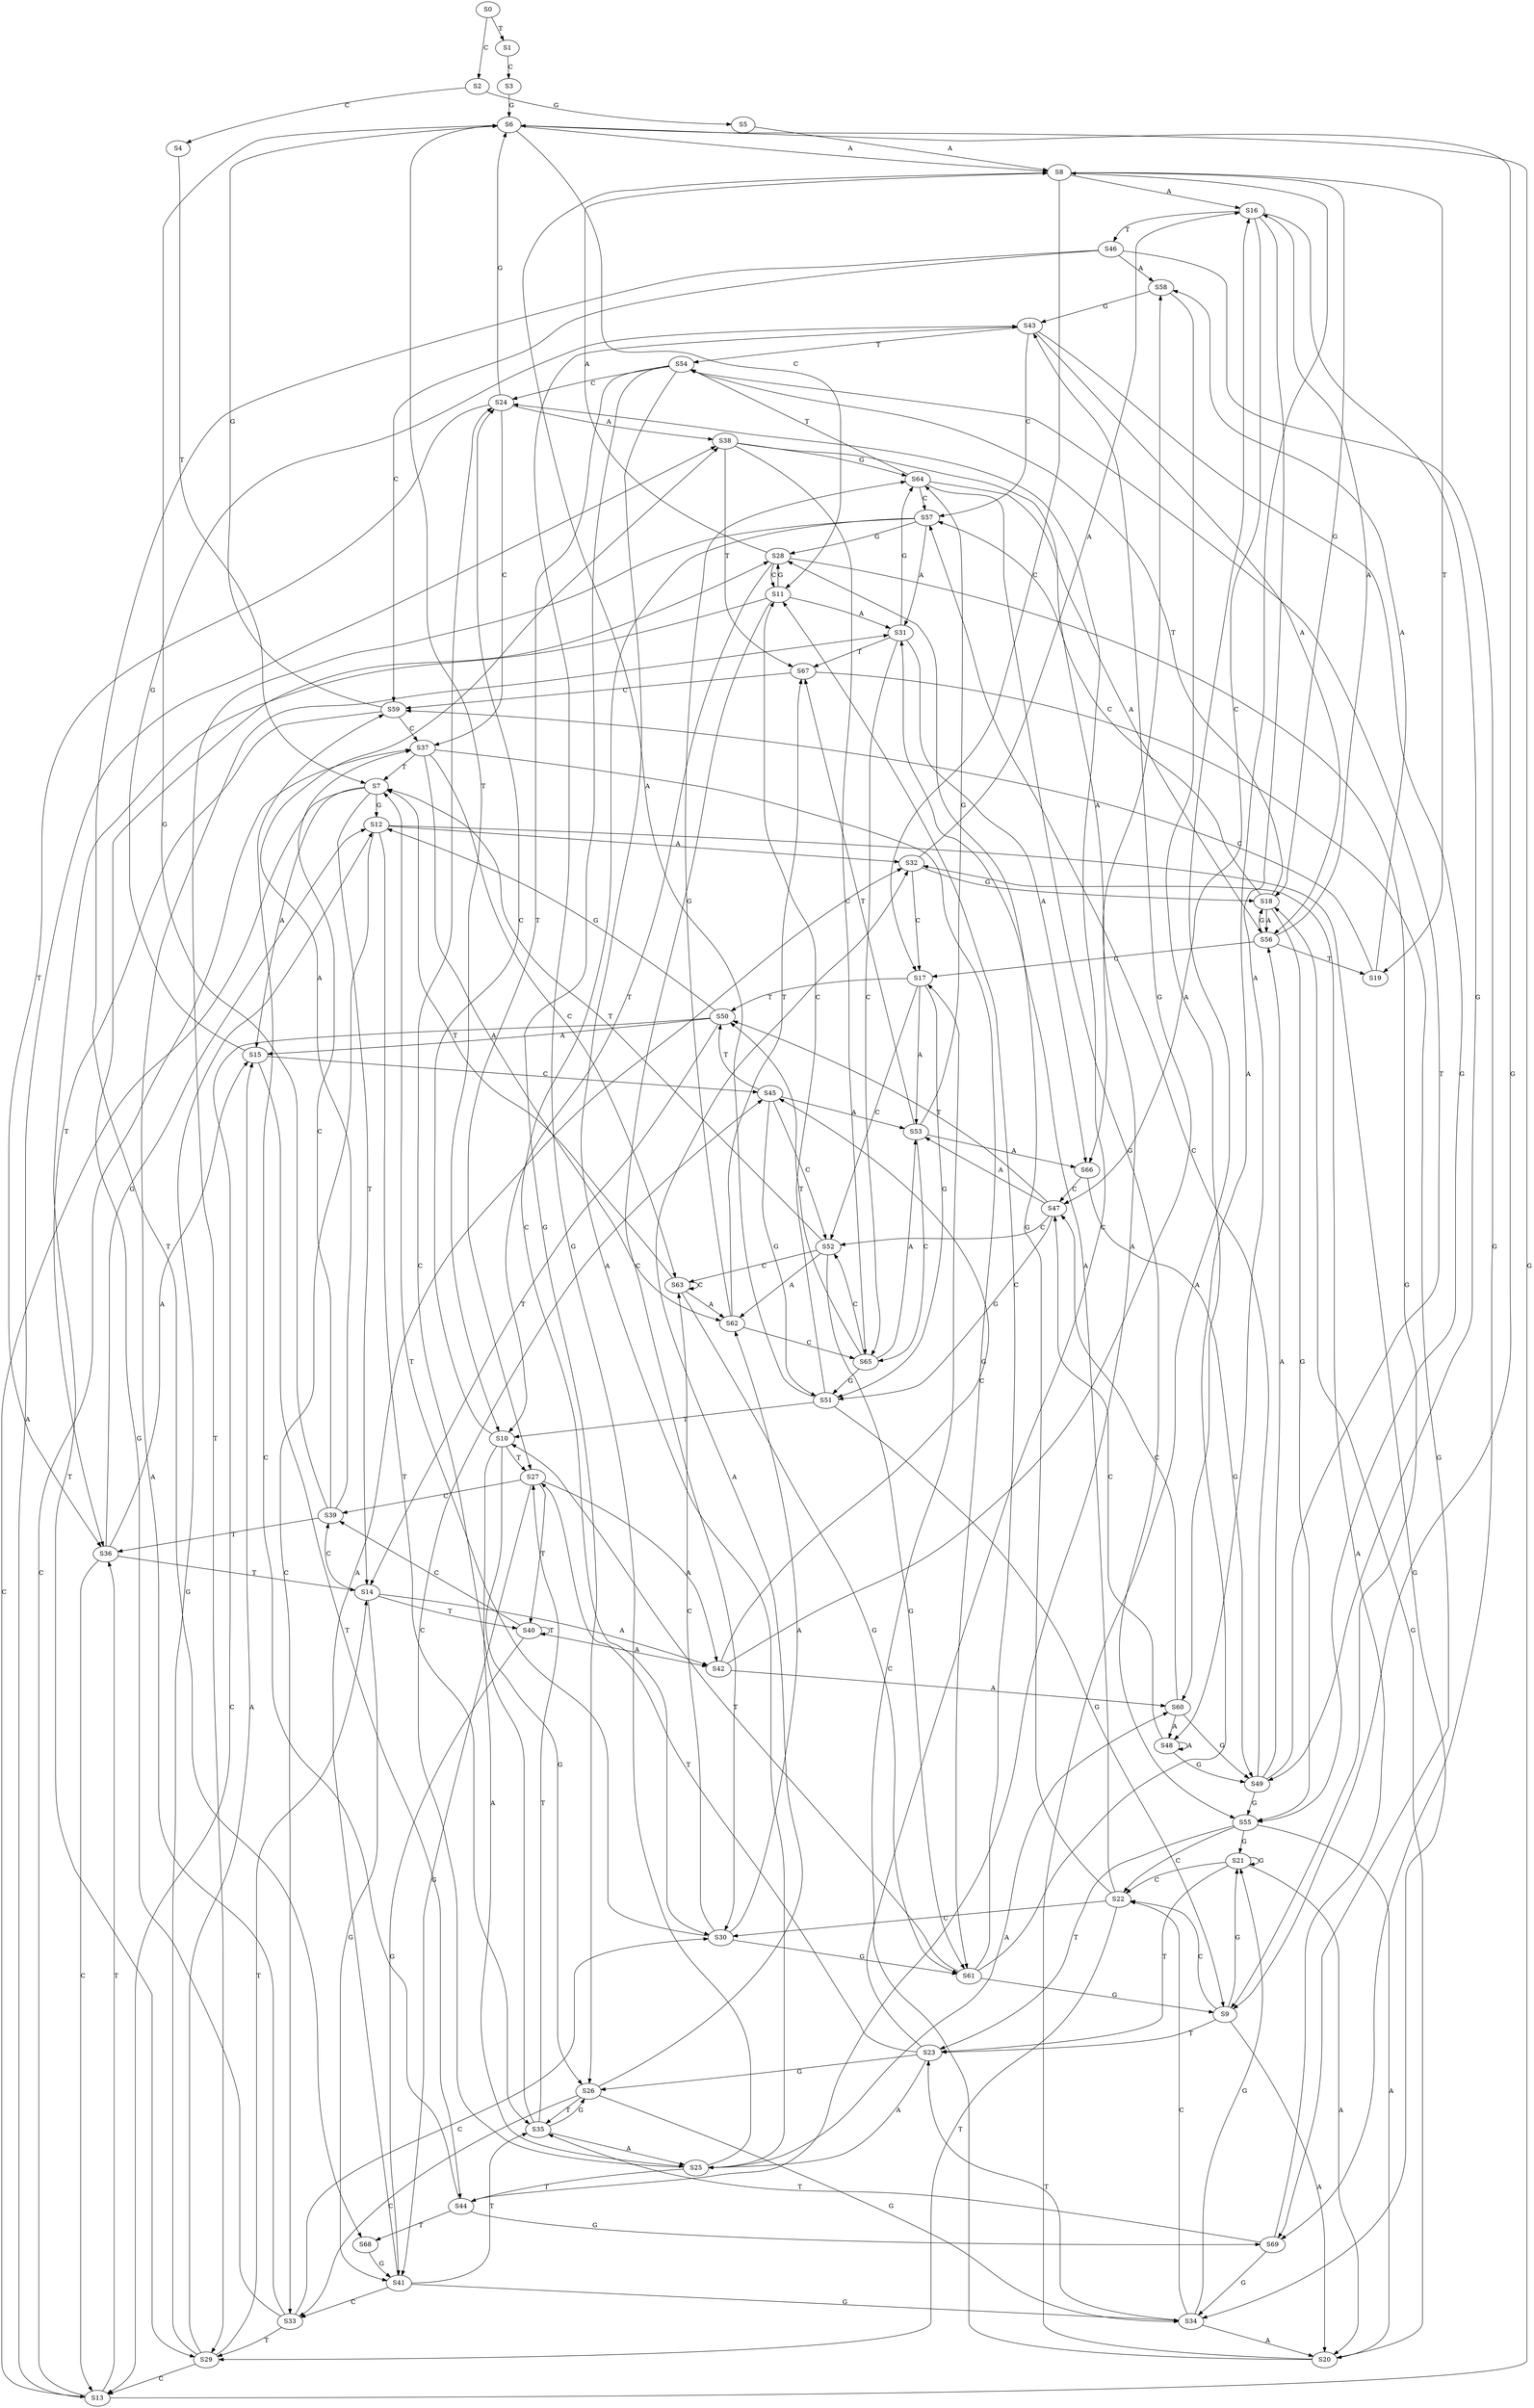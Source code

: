 strict digraph  {
	S0 -> S1 [ label = T ];
	S0 -> S2 [ label = C ];
	S1 -> S3 [ label = C ];
	S2 -> S4 [ label = C ];
	S2 -> S5 [ label = G ];
	S3 -> S6 [ label = G ];
	S4 -> S7 [ label = T ];
	S5 -> S8 [ label = A ];
	S6 -> S9 [ label = G ];
	S6 -> S10 [ label = T ];
	S6 -> S11 [ label = C ];
	S6 -> S8 [ label = A ];
	S7 -> S12 [ label = G ];
	S7 -> S13 [ label = C ];
	S7 -> S14 [ label = T ];
	S7 -> S15 [ label = A ];
	S8 -> S16 [ label = A ];
	S8 -> S17 [ label = C ];
	S8 -> S18 [ label = G ];
	S8 -> S19 [ label = T ];
	S9 -> S20 [ label = A ];
	S9 -> S21 [ label = G ];
	S9 -> S22 [ label = C ];
	S9 -> S23 [ label = T ];
	S10 -> S24 [ label = C ];
	S10 -> S25 [ label = A ];
	S10 -> S26 [ label = G ];
	S10 -> S27 [ label = T ];
	S11 -> S28 [ label = G ];
	S11 -> S29 [ label = T ];
	S11 -> S30 [ label = C ];
	S11 -> S31 [ label = A ];
	S12 -> S32 [ label = A ];
	S12 -> S33 [ label = C ];
	S12 -> S34 [ label = G ];
	S12 -> S35 [ label = T ];
	S13 -> S36 [ label = T ];
	S13 -> S6 [ label = G ];
	S13 -> S37 [ label = C ];
	S13 -> S38 [ label = A ];
	S14 -> S39 [ label = C ];
	S14 -> S40 [ label = T ];
	S14 -> S41 [ label = G ];
	S14 -> S42 [ label = A ];
	S15 -> S43 [ label = G ];
	S15 -> S44 [ label = T ];
	S15 -> S45 [ label = C ];
	S16 -> S46 [ label = T ];
	S16 -> S47 [ label = C ];
	S16 -> S48 [ label = A ];
	S16 -> S49 [ label = G ];
	S17 -> S50 [ label = T ];
	S17 -> S51 [ label = G ];
	S17 -> S52 [ label = C ];
	S17 -> S53 [ label = A ];
	S18 -> S54 [ label = T ];
	S18 -> S55 [ label = G ];
	S18 -> S56 [ label = A ];
	S18 -> S57 [ label = C ];
	S19 -> S58 [ label = A ];
	S19 -> S59 [ label = C ];
	S20 -> S16 [ label = A ];
	S20 -> S18 [ label = G ];
	S20 -> S17 [ label = C ];
	S21 -> S23 [ label = T ];
	S21 -> S22 [ label = C ];
	S21 -> S21 [ label = G ];
	S21 -> S20 [ label = A ];
	S22 -> S29 [ label = T ];
	S22 -> S30 [ label = C ];
	S22 -> S31 [ label = A ];
	S22 -> S28 [ label = G ];
	S23 -> S25 [ label = A ];
	S23 -> S24 [ label = C ];
	S23 -> S26 [ label = G ];
	S23 -> S27 [ label = T ];
	S24 -> S36 [ label = T ];
	S24 -> S6 [ label = G ];
	S24 -> S38 [ label = A ];
	S24 -> S37 [ label = C ];
	S25 -> S44 [ label = T ];
	S25 -> S43 [ label = G ];
	S25 -> S60 [ label = A ];
	S25 -> S45 [ label = C ];
	S26 -> S35 [ label = T ];
	S26 -> S34 [ label = G ];
	S26 -> S32 [ label = A ];
	S26 -> S33 [ label = C ];
	S27 -> S39 [ label = C ];
	S27 -> S41 [ label = G ];
	S27 -> S42 [ label = A ];
	S27 -> S40 [ label = T ];
	S28 -> S9 [ label = G ];
	S28 -> S8 [ label = A ];
	S28 -> S10 [ label = T ];
	S28 -> S11 [ label = C ];
	S29 -> S15 [ label = A ];
	S29 -> S13 [ label = C ];
	S29 -> S14 [ label = T ];
	S29 -> S12 [ label = G ];
	S30 -> S61 [ label = G ];
	S30 -> S62 [ label = A ];
	S30 -> S7 [ label = T ];
	S30 -> S63 [ label = C ];
	S31 -> S64 [ label = G ];
	S31 -> S65 [ label = C ];
	S31 -> S66 [ label = A ];
	S31 -> S67 [ label = T ];
	S32 -> S18 [ label = G ];
	S32 -> S17 [ label = C ];
	S32 -> S16 [ label = A ];
	S33 -> S30 [ label = C ];
	S33 -> S28 [ label = G ];
	S33 -> S29 [ label = T ];
	S33 -> S31 [ label = A ];
	S34 -> S21 [ label = G ];
	S34 -> S22 [ label = C ];
	S34 -> S20 [ label = A ];
	S34 -> S23 [ label = T ];
	S35 -> S24 [ label = C ];
	S35 -> S27 [ label = T ];
	S35 -> S26 [ label = G ];
	S35 -> S25 [ label = A ];
	S36 -> S12 [ label = G ];
	S36 -> S13 [ label = C ];
	S36 -> S15 [ label = A ];
	S36 -> S14 [ label = T ];
	S37 -> S63 [ label = C ];
	S37 -> S62 [ label = A ];
	S37 -> S7 [ label = T ];
	S37 -> S61 [ label = G ];
	S38 -> S67 [ label = T ];
	S38 -> S65 [ label = C ];
	S38 -> S66 [ label = A ];
	S38 -> S64 [ label = G ];
	S39 -> S38 [ label = A ];
	S39 -> S37 [ label = C ];
	S39 -> S6 [ label = G ];
	S39 -> S36 [ label = T ];
	S40 -> S41 [ label = G ];
	S40 -> S40 [ label = T ];
	S40 -> S39 [ label = C ];
	S40 -> S42 [ label = A ];
	S41 -> S34 [ label = G ];
	S41 -> S33 [ label = C ];
	S41 -> S35 [ label = T ];
	S41 -> S32 [ label = A ];
	S42 -> S45 [ label = C ];
	S42 -> S43 [ label = G ];
	S42 -> S60 [ label = A ];
	S43 -> S54 [ label = T ];
	S43 -> S56 [ label = A ];
	S43 -> S57 [ label = C ];
	S43 -> S55 [ label = G ];
	S44 -> S59 [ label = C ];
	S44 -> S58 [ label = A ];
	S44 -> S68 [ label = T ];
	S44 -> S69 [ label = G ];
	S45 -> S51 [ label = G ];
	S45 -> S50 [ label = T ];
	S45 -> S53 [ label = A ];
	S45 -> S52 [ label = C ];
	S46 -> S58 [ label = A ];
	S46 -> S59 [ label = C ];
	S46 -> S69 [ label = G ];
	S46 -> S68 [ label = T ];
	S47 -> S53 [ label = A ];
	S47 -> S52 [ label = C ];
	S47 -> S51 [ label = G ];
	S47 -> S50 [ label = T ];
	S48 -> S49 [ label = G ];
	S48 -> S47 [ label = C ];
	S48 -> S48 [ label = A ];
	S49 -> S54 [ label = T ];
	S49 -> S56 [ label = A ];
	S49 -> S57 [ label = C ];
	S49 -> S55 [ label = G ];
	S50 -> S15 [ label = A ];
	S50 -> S13 [ label = C ];
	S50 -> S14 [ label = T ];
	S50 -> S12 [ label = G ];
	S51 -> S9 [ label = G ];
	S51 -> S8 [ label = A ];
	S51 -> S10 [ label = T ];
	S51 -> S11 [ label = C ];
	S52 -> S63 [ label = C ];
	S52 -> S62 [ label = A ];
	S52 -> S7 [ label = T ];
	S52 -> S61 [ label = G ];
	S53 -> S64 [ label = G ];
	S53 -> S65 [ label = C ];
	S53 -> S66 [ label = A ];
	S53 -> S67 [ label = T ];
	S54 -> S25 [ label = A ];
	S54 -> S24 [ label = C ];
	S54 -> S26 [ label = G ];
	S54 -> S27 [ label = T ];
	S55 -> S20 [ label = A ];
	S55 -> S21 [ label = G ];
	S55 -> S23 [ label = T ];
	S55 -> S22 [ label = C ];
	S56 -> S16 [ label = A ];
	S56 -> S17 [ label = C ];
	S56 -> S19 [ label = T ];
	S56 -> S18 [ label = G ];
	S57 -> S30 [ label = C ];
	S57 -> S31 [ label = A ];
	S57 -> S28 [ label = G ];
	S57 -> S29 [ label = T ];
	S58 -> S43 [ label = G ];
	S58 -> S60 [ label = A ];
	S59 -> S37 [ label = C ];
	S59 -> S6 [ label = G ];
	S59 -> S36 [ label = T ];
	S60 -> S49 [ label = G ];
	S60 -> S48 [ label = A ];
	S60 -> S47 [ label = C ];
	S61 -> S8 [ label = A ];
	S61 -> S9 [ label = G ];
	S61 -> S10 [ label = T ];
	S61 -> S11 [ label = C ];
	S62 -> S64 [ label = G ];
	S62 -> S67 [ label = T ];
	S62 -> S65 [ label = C ];
	S63 -> S61 [ label = G ];
	S63 -> S63 [ label = C ];
	S63 -> S62 [ label = A ];
	S63 -> S7 [ label = T ];
	S64 -> S55 [ label = G ];
	S64 -> S54 [ label = T ];
	S64 -> S56 [ label = A ];
	S64 -> S57 [ label = C ];
	S65 -> S50 [ label = T ];
	S65 -> S51 [ label = G ];
	S65 -> S53 [ label = A ];
	S65 -> S52 [ label = C ];
	S66 -> S49 [ label = G ];
	S66 -> S47 [ label = C ];
	S67 -> S59 [ label = C ];
	S67 -> S69 [ label = G ];
	S68 -> S41 [ label = G ];
	S69 -> S34 [ label = G ];
	S69 -> S32 [ label = A ];
	S69 -> S35 [ label = T ];
}
